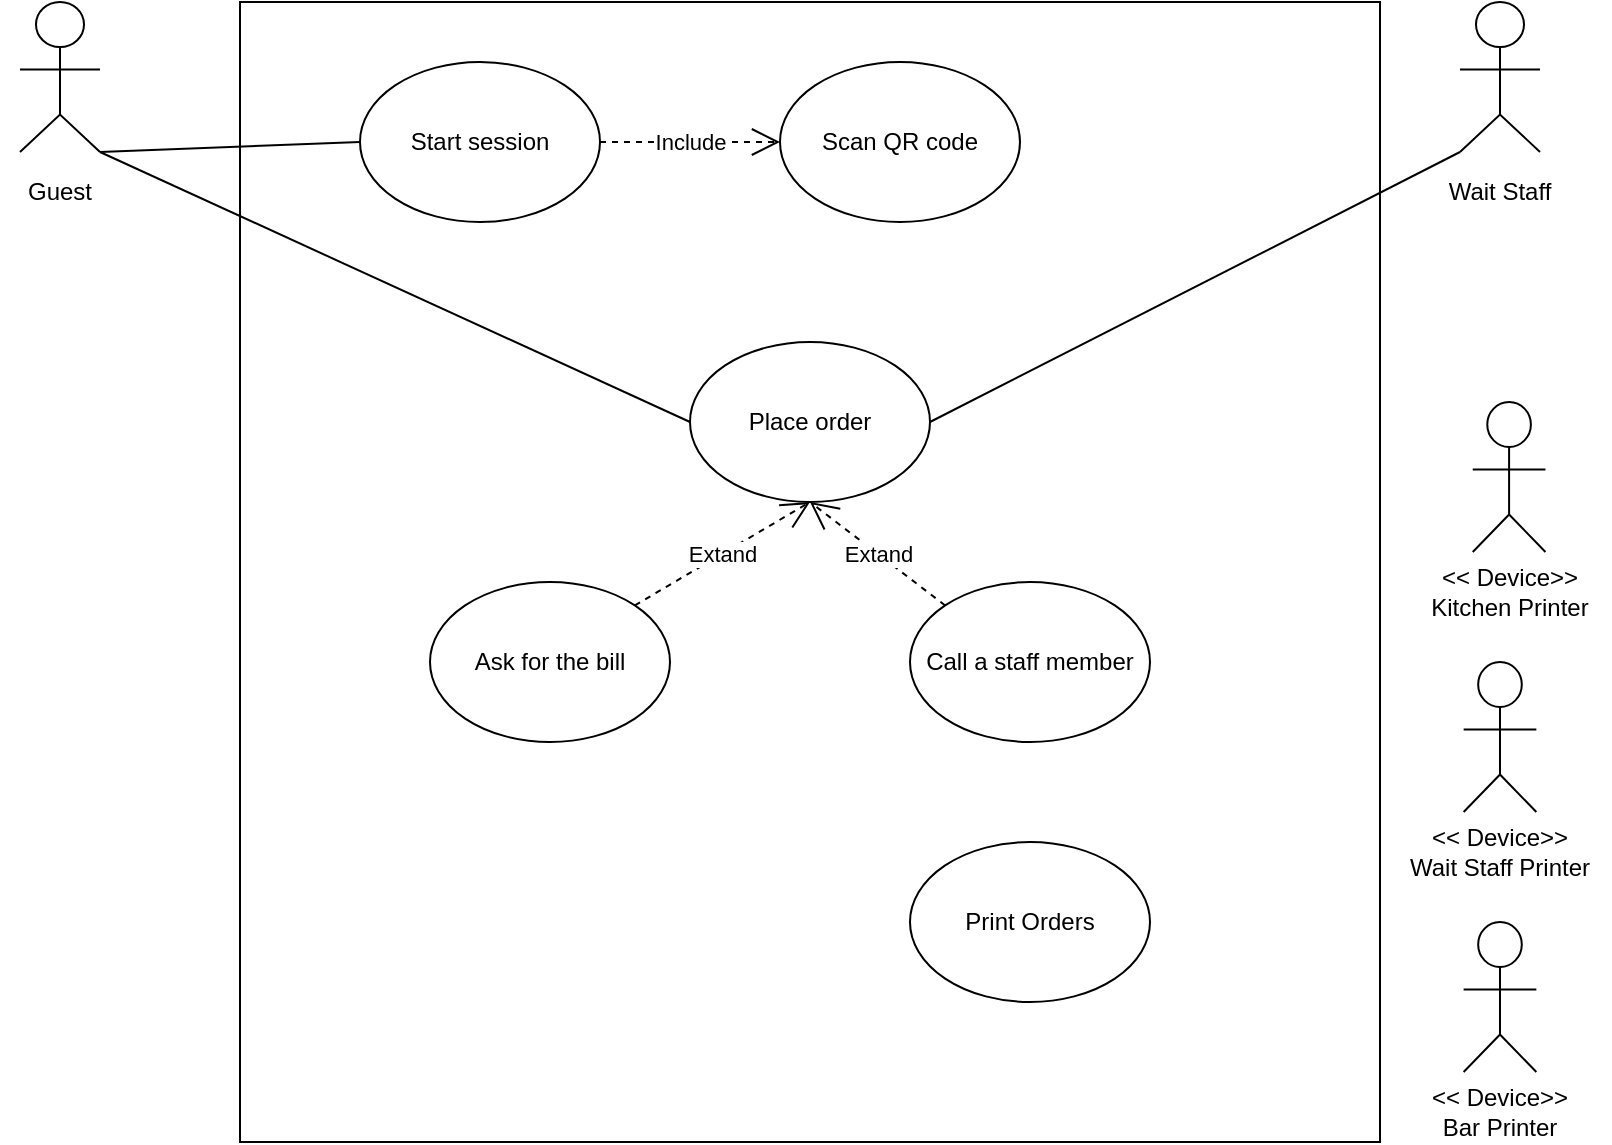 <mxfile version="15.8.4" type="device"><diagram id="kMGdNFxnqdEaSkIDajsA" name="Page-1"><mxGraphModel dx="946" dy="597" grid="1" gridSize="10" guides="1" tooltips="1" connect="1" arrows="1" fold="1" page="1" pageScale="1" pageWidth="850" pageHeight="1100" math="0" shadow="0"><root><mxCell id="0"/><mxCell id="1" parent="0"/><mxCell id="ezPqiT_intzDqLgWVBzK-10" value="" style="rounded=0;whiteSpace=wrap;html=1;fillColor=none;" vertex="1" parent="1"><mxGeometry x="150" y="130" width="570" height="570" as="geometry"/></mxCell><mxCell id="ezPqiT_intzDqLgWVBzK-11" value="Start session" style="ellipse;whiteSpace=wrap;html=1;fillColor=none;" vertex="1" parent="1"><mxGeometry x="210" y="160" width="120" height="80" as="geometry"/></mxCell><mxCell id="ezPqiT_intzDqLgWVBzK-12" value="Place&amp;nbsp;order" style="ellipse;whiteSpace=wrap;html=1;fillColor=none;" vertex="1" parent="1"><mxGeometry x="375" y="300" width="120" height="80" as="geometry"/></mxCell><mxCell id="ezPqiT_intzDqLgWVBzK-13" value="Call a staff member" style="ellipse;whiteSpace=wrap;html=1;fillColor=none;" vertex="1" parent="1"><mxGeometry x="485" y="420" width="120" height="80" as="geometry"/></mxCell><mxCell id="ezPqiT_intzDqLgWVBzK-14" value="Ask for the bill" style="ellipse;whiteSpace=wrap;html=1;fillColor=none;" vertex="1" parent="1"><mxGeometry x="245" y="420" width="120" height="80" as="geometry"/></mxCell><mxCell id="ezPqiT_intzDqLgWVBzK-15" value="Scan QR code" style="ellipse;whiteSpace=wrap;html=1;fillColor=none;" vertex="1" parent="1"><mxGeometry x="420" y="160" width="120" height="80" as="geometry"/></mxCell><mxCell id="ezPqiT_intzDqLgWVBzK-16" value="Include" style="endArrow=open;endSize=12;dashed=1;html=1;rounded=0;entryX=0;entryY=0.5;entryDx=0;entryDy=0;exitX=1;exitY=0.5;exitDx=0;exitDy=0;" edge="1" parent="1" source="ezPqiT_intzDqLgWVBzK-11" target="ezPqiT_intzDqLgWVBzK-15"><mxGeometry width="160" relative="1" as="geometry"><mxPoint x="310" y="244.5" as="sourcePoint"/><mxPoint x="470" y="244.5" as="targetPoint"/></mxGeometry></mxCell><mxCell id="ezPqiT_intzDqLgWVBzK-21" value="" style="endArrow=none;html=1;rounded=0;entryX=0;entryY=0.5;entryDx=0;entryDy=0;exitX=1;exitY=1;exitDx=0;exitDy=0;exitPerimeter=0;" edge="1" parent="1" source="ezPqiT_intzDqLgWVBzK-7" target="ezPqiT_intzDqLgWVBzK-11"><mxGeometry width="50" height="50" relative="1" as="geometry"><mxPoint x="80" y="190" as="sourcePoint"/><mxPoint x="450" y="290" as="targetPoint"/></mxGeometry></mxCell><mxCell id="ezPqiT_intzDqLgWVBzK-22" value="" style="endArrow=none;html=1;rounded=0;exitX=0;exitY=0.5;exitDx=0;exitDy=0;entryX=1;entryY=1;entryDx=0;entryDy=0;entryPerimeter=0;" edge="1" parent="1" source="ezPqiT_intzDqLgWVBzK-12" target="ezPqiT_intzDqLgWVBzK-7"><mxGeometry width="50" height="50" relative="1" as="geometry"><mxPoint x="30" y="420" as="sourcePoint"/><mxPoint x="80" y="180" as="targetPoint"/></mxGeometry></mxCell><mxCell id="ezPqiT_intzDqLgWVBzK-25" value="" style="group" vertex="1" connectable="0" parent="1"><mxGeometry x="30" y="130" width="60" height="110" as="geometry"/></mxCell><mxCell id="ezPqiT_intzDqLgWVBzK-7" value="" style="html=1;outlineConnect=0;whiteSpace=wrap;fillColor=default;verticalLabelPosition=bottom;verticalAlign=top;align=center;shape=mxgraph.archimate3.actor;" vertex="1" parent="ezPqiT_intzDqLgWVBzK-25"><mxGeometry x="10" width="40" height="75" as="geometry"/></mxCell><mxCell id="ezPqiT_intzDqLgWVBzK-23" value="Guest" style="text;html=1;strokeColor=none;fillColor=none;align=center;verticalAlign=middle;whiteSpace=wrap;rounded=0;" vertex="1" parent="ezPqiT_intzDqLgWVBzK-25"><mxGeometry y="80" width="60" height="30" as="geometry"/></mxCell><mxCell id="ezPqiT_intzDqLgWVBzK-26" value="" style="group" vertex="1" connectable="0" parent="1"><mxGeometry x="750" y="130" width="60" height="110" as="geometry"/></mxCell><mxCell id="ezPqiT_intzDqLgWVBzK-27" value="" style="html=1;outlineConnect=0;whiteSpace=wrap;fillColor=default;verticalLabelPosition=bottom;verticalAlign=top;align=center;shape=mxgraph.archimate3.actor;" vertex="1" parent="ezPqiT_intzDqLgWVBzK-26"><mxGeometry x="10" width="40" height="75" as="geometry"/></mxCell><mxCell id="ezPqiT_intzDqLgWVBzK-28" value="Wait Staff" style="text;html=1;strokeColor=none;fillColor=none;align=center;verticalAlign=middle;whiteSpace=wrap;rounded=0;" vertex="1" parent="ezPqiT_intzDqLgWVBzK-26"><mxGeometry y="80" width="60" height="30" as="geometry"/></mxCell><mxCell id="ezPqiT_intzDqLgWVBzK-29" value="" style="endArrow=none;html=1;rounded=0;exitX=1;exitY=0.5;exitDx=0;exitDy=0;entryX=0;entryY=1;entryDx=0;entryDy=0;entryPerimeter=0;" edge="1" parent="1" source="ezPqiT_intzDqLgWVBzK-12" target="ezPqiT_intzDqLgWVBzK-27"><mxGeometry width="50" height="50" relative="1" as="geometry"><mxPoint x="375" y="350" as="sourcePoint"/><mxPoint x="760" y="180" as="targetPoint"/></mxGeometry></mxCell><mxCell id="ezPqiT_intzDqLgWVBzK-30" value="Extand" style="endArrow=open;endSize=12;dashed=1;html=1;rounded=0;entryX=0.5;entryY=1;entryDx=0;entryDy=0;exitX=1;exitY=0;exitDx=0;exitDy=0;" edge="1" parent="1" source="ezPqiT_intzDqLgWVBzK-14" target="ezPqiT_intzDqLgWVBzK-12"><mxGeometry width="160" relative="1" as="geometry"><mxPoint x="340" y="210" as="sourcePoint"/><mxPoint x="430" y="210" as="targetPoint"/></mxGeometry></mxCell><mxCell id="ezPqiT_intzDqLgWVBzK-31" value="Extand" style="endArrow=open;endSize=12;dashed=1;html=1;rounded=0;entryX=0.5;entryY=1;entryDx=0;entryDy=0;exitX=0;exitY=0;exitDx=0;exitDy=0;" edge="1" parent="1" source="ezPqiT_intzDqLgWVBzK-13" target="ezPqiT_intzDqLgWVBzK-12"><mxGeometry width="160" relative="1" as="geometry"><mxPoint x="372.426" y="441.716" as="sourcePoint"/><mxPoint x="435" y="390" as="targetPoint"/></mxGeometry></mxCell><mxCell id="ezPqiT_intzDqLgWVBzK-32" value="Print Orders" style="ellipse;whiteSpace=wrap;html=1;fillColor=none;" vertex="1" parent="1"><mxGeometry x="485" y="550" width="120" height="80" as="geometry"/></mxCell><mxCell id="ezPqiT_intzDqLgWVBzK-33" value="" style="group" vertex="1" connectable="0" parent="1"><mxGeometry x="750" y="330" width="80" height="110" as="geometry"/></mxCell><mxCell id="ezPqiT_intzDqLgWVBzK-42" value="" style="group" vertex="1" connectable="0" parent="ezPqiT_intzDqLgWVBzK-33"><mxGeometry x="-20" width="100" height="110" as="geometry"/></mxCell><mxCell id="ezPqiT_intzDqLgWVBzK-34" value="" style="html=1;outlineConnect=0;whiteSpace=wrap;fillColor=default;verticalLabelPosition=bottom;verticalAlign=top;align=center;shape=mxgraph.archimate3.actor;" vertex="1" parent="ezPqiT_intzDqLgWVBzK-42"><mxGeometry x="36.364" width="36.364" height="75" as="geometry"/></mxCell><mxCell id="ezPqiT_intzDqLgWVBzK-35" value="&amp;lt;&amp;lt; Device&amp;gt;&amp;gt;&lt;br&gt;Kitchen Printer" style="text;html=1;strokeColor=none;fillColor=none;align=center;verticalAlign=middle;whiteSpace=wrap;rounded=0;" vertex="1" parent="ezPqiT_intzDqLgWVBzK-42"><mxGeometry x="4.55" y="80" width="100" height="30" as="geometry"/></mxCell><mxCell id="ezPqiT_intzDqLgWVBzK-43" value="" style="html=1;outlineConnect=0;whiteSpace=wrap;fillColor=default;verticalLabelPosition=bottom;verticalAlign=top;align=center;shape=mxgraph.archimate3.actor;" vertex="1" parent="1"><mxGeometry x="761.814" y="460" width="36.364" height="75" as="geometry"/></mxCell><mxCell id="ezPqiT_intzDqLgWVBzK-44" value="&amp;lt;&amp;lt; Device&amp;gt;&amp;gt;&lt;br&gt;Wait Staff Printer" style="text;html=1;strokeColor=none;fillColor=none;align=center;verticalAlign=middle;whiteSpace=wrap;rounded=0;" vertex="1" parent="1"><mxGeometry x="730" y="540" width="100" height="30" as="geometry"/></mxCell><mxCell id="ezPqiT_intzDqLgWVBzK-45" value="" style="html=1;outlineConnect=0;whiteSpace=wrap;fillColor=default;verticalLabelPosition=bottom;verticalAlign=top;align=center;shape=mxgraph.archimate3.actor;" vertex="1" parent="1"><mxGeometry x="761.814" y="590" width="36.364" height="75" as="geometry"/></mxCell><mxCell id="ezPqiT_intzDqLgWVBzK-46" value="&amp;lt;&amp;lt; Device&amp;gt;&amp;gt;&lt;br&gt;Bar Printer" style="text;html=1;strokeColor=none;fillColor=none;align=center;verticalAlign=middle;whiteSpace=wrap;rounded=0;" vertex="1" parent="1"><mxGeometry x="730" y="670" width="100" height="30" as="geometry"/></mxCell></root></mxGraphModel></diagram></mxfile>